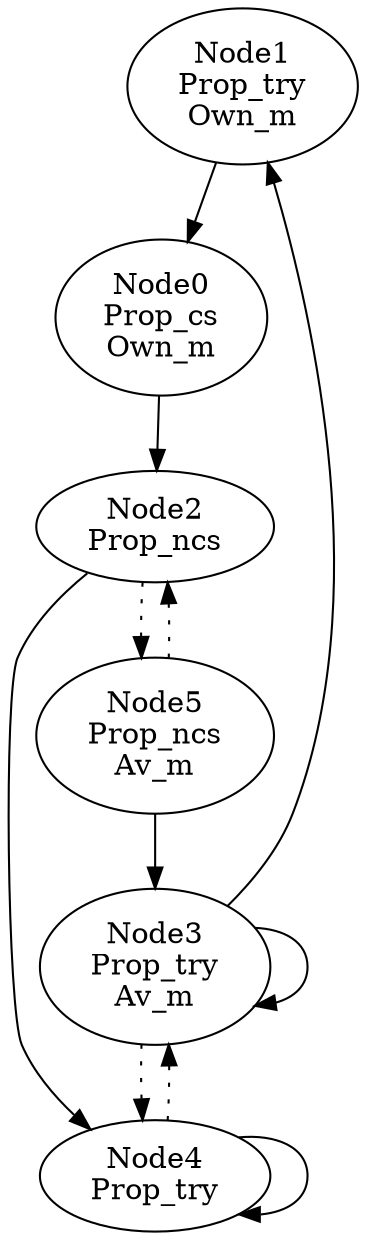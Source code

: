 digraph G{
Node1->Node0;
Node1 [label = "Node1\nProp_try\nOwn_m"];
Node0->Node2;
Node0 [label = "Node0\nProp_cs\nOwn_m"];
Node5->Node3;
Node5->Node2[style=dotted];
Node5 [label = "Node5\nProp_ncs\nAv_m"];
Node4->Node4;
Node4->Node3[style=dotted];
Node4 [label = "Node4\nProp_try"];
Node3->Node3;
Node3->Node1;
Node3->Node4[style=dotted];
Node3 [label = "Node3\nProp_try\nAv_m"];
Node2->Node4;
Node2->Node5[style=dotted];
Node2 [label = "Node2\nProp_ncs"];
}

